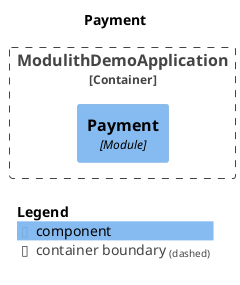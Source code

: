 @startuml
set separator none
title Payment

top to bottom direction

!include <C4/C4>
!include <C4/C4_Context>
!include <C4/C4_Component>

Container_Boundary("ModulithDemoApplication.ModulithDemoApplication_boundary", "ModulithDemoApplication", $tags="") {
  Component(ModulithDemoApplication.ModulithDemoApplication.Payment, "Payment", $techn="Module", $descr="", $tags="", $link="")
}


SHOW_LEGEND(true)
@enduml
